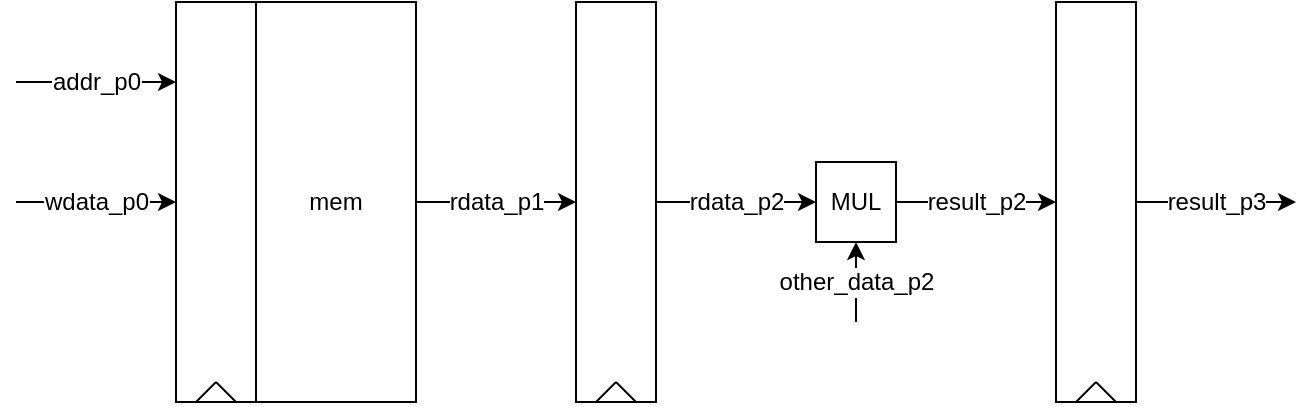 <mxfile version="11.1.1" type="device"><diagram id="F8Rawh91bJHK33MpA1xN" name="ram_plus_mul_rtl"><mxGraphModel dx="1102" dy="1002" grid="1" gridSize="10" guides="1" tooltips="1" connect="1" arrows="1" fold="1" page="1" pageScale="1" pageWidth="850" pageHeight="1100" math="0" shadow="0"><root><mxCell id="0"/><mxCell id="1" parent="0"/><mxCell id="uRjiAR_luEBCarCoRx0b-1" value="mem" style="rounded=0;whiteSpace=wrap;html=1;" vertex="1" parent="1"><mxGeometry x="240" y="200" width="80" height="200" as="geometry"/></mxCell><mxCell id="uRjiAR_luEBCarCoRx0b-5" value="" style="group" vertex="1" connectable="0" parent="1"><mxGeometry x="200" y="200" width="40" height="200" as="geometry"/></mxCell><mxCell id="uRjiAR_luEBCarCoRx0b-2" value="" style="rounded=0;whiteSpace=wrap;html=1;" vertex="1" parent="uRjiAR_luEBCarCoRx0b-5"><mxGeometry width="40" height="200" as="geometry"/></mxCell><mxCell id="uRjiAR_luEBCarCoRx0b-3" value="" style="endArrow=none;html=1;" edge="1" parent="uRjiAR_luEBCarCoRx0b-5"><mxGeometry width="50" height="50" relative="1" as="geometry"><mxPoint x="10" y="200" as="sourcePoint"/><mxPoint x="20" y="190" as="targetPoint"/></mxGeometry></mxCell><mxCell id="uRjiAR_luEBCarCoRx0b-4" value="" style="endArrow=none;html=1;exitX=0.75;exitY=1;exitDx=0;exitDy=0;" edge="1" parent="uRjiAR_luEBCarCoRx0b-5" source="uRjiAR_luEBCarCoRx0b-2"><mxGeometry width="50" height="50" relative="1" as="geometry"><mxPoint y="270" as="sourcePoint"/><mxPoint x="20" y="190" as="targetPoint"/></mxGeometry></mxCell><mxCell id="uRjiAR_luEBCarCoRx0b-6" value="" style="endArrow=classic;html=1;" edge="1" parent="1"><mxGeometry width="50" height="50" relative="1" as="geometry"><mxPoint x="120" y="240" as="sourcePoint"/><mxPoint x="200" y="240" as="targetPoint"/></mxGeometry></mxCell><mxCell id="uRjiAR_luEBCarCoRx0b-7" value="addr_p0" style="text;html=1;resizable=0;points=[];align=center;verticalAlign=middle;labelBackgroundColor=#ffffff;" vertex="1" connectable="0" parent="uRjiAR_luEBCarCoRx0b-6"><mxGeometry x="0.3" y="-1" relative="1" as="geometry"><mxPoint x="-12" y="-1" as="offset"/></mxGeometry></mxCell><mxCell id="uRjiAR_luEBCarCoRx0b-8" value="" style="endArrow=classic;html=1;" edge="1" parent="1"><mxGeometry width="50" height="50" relative="1" as="geometry"><mxPoint x="120" y="300" as="sourcePoint"/><mxPoint x="200" y="300" as="targetPoint"/></mxGeometry></mxCell><mxCell id="uRjiAR_luEBCarCoRx0b-9" value="wdata_p0" style="text;html=1;resizable=0;points=[];align=center;verticalAlign=middle;labelBackgroundColor=#ffffff;" vertex="1" connectable="0" parent="uRjiAR_luEBCarCoRx0b-8"><mxGeometry x="0.3" y="-1" relative="1" as="geometry"><mxPoint x="-12" y="-1" as="offset"/></mxGeometry></mxCell><mxCell id="uRjiAR_luEBCarCoRx0b-10" value="" style="endArrow=classic;html=1;" edge="1" parent="1"><mxGeometry width="50" height="50" relative="1" as="geometry"><mxPoint x="320" y="300.0" as="sourcePoint"/><mxPoint x="400" y="300.0" as="targetPoint"/></mxGeometry></mxCell><mxCell id="uRjiAR_luEBCarCoRx0b-11" value="rdata_p1" style="text;html=1;resizable=0;points=[];align=center;verticalAlign=middle;labelBackgroundColor=#ffffff;" vertex="1" connectable="0" parent="uRjiAR_luEBCarCoRx0b-10"><mxGeometry x="0.3" y="-1" relative="1" as="geometry"><mxPoint x="-12" y="-1" as="offset"/></mxGeometry></mxCell><mxCell id="uRjiAR_luEBCarCoRx0b-12" value="" style="group" vertex="1" connectable="0" parent="1"><mxGeometry x="400" y="200" width="40" height="200" as="geometry"/></mxCell><mxCell id="uRjiAR_luEBCarCoRx0b-13" value="" style="rounded=0;whiteSpace=wrap;html=1;" vertex="1" parent="uRjiAR_luEBCarCoRx0b-12"><mxGeometry width="40" height="200" as="geometry"/></mxCell><mxCell id="uRjiAR_luEBCarCoRx0b-14" value="" style="endArrow=none;html=1;" edge="1" parent="uRjiAR_luEBCarCoRx0b-12"><mxGeometry width="50" height="50" relative="1" as="geometry"><mxPoint x="10" y="200" as="sourcePoint"/><mxPoint x="20" y="190" as="targetPoint"/></mxGeometry></mxCell><mxCell id="uRjiAR_luEBCarCoRx0b-15" value="" style="endArrow=none;html=1;exitX=0.75;exitY=1;exitDx=0;exitDy=0;" edge="1" parent="uRjiAR_luEBCarCoRx0b-12" source="uRjiAR_luEBCarCoRx0b-13"><mxGeometry width="50" height="50" relative="1" as="geometry"><mxPoint y="270" as="sourcePoint"/><mxPoint x="20" y="190" as="targetPoint"/></mxGeometry></mxCell><mxCell id="uRjiAR_luEBCarCoRx0b-17" value="" style="endArrow=classic;html=1;" edge="1" parent="1"><mxGeometry width="50" height="50" relative="1" as="geometry"><mxPoint x="440" y="300.0" as="sourcePoint"/><mxPoint x="520" y="300.0" as="targetPoint"/></mxGeometry></mxCell><mxCell id="uRjiAR_luEBCarCoRx0b-18" value="rdata_p2" style="text;html=1;resizable=0;points=[];align=center;verticalAlign=middle;labelBackgroundColor=#ffffff;" vertex="1" connectable="0" parent="uRjiAR_luEBCarCoRx0b-17"><mxGeometry x="0.3" y="-1" relative="1" as="geometry"><mxPoint x="-12" y="-1" as="offset"/></mxGeometry></mxCell><mxCell id="uRjiAR_luEBCarCoRx0b-19" value="MUL" style="rounded=0;whiteSpace=wrap;html=1;" vertex="1" parent="1"><mxGeometry x="520" y="280" width="40" height="40" as="geometry"/></mxCell><mxCell id="uRjiAR_luEBCarCoRx0b-20" value="" style="endArrow=classic;html=1;entryX=0.5;entryY=1;entryDx=0;entryDy=0;" edge="1" parent="1" target="uRjiAR_luEBCarCoRx0b-19"><mxGeometry width="50" height="50" relative="1" as="geometry"><mxPoint x="540" y="360" as="sourcePoint"/><mxPoint x="540" y="360.0" as="targetPoint"/></mxGeometry></mxCell><mxCell id="uRjiAR_luEBCarCoRx0b-21" value="other_data_p2" style="text;html=1;resizable=0;points=[];align=center;verticalAlign=middle;labelBackgroundColor=#ffffff;" vertex="1" connectable="0" parent="uRjiAR_luEBCarCoRx0b-20"><mxGeometry x="0.3" y="-1" relative="1" as="geometry"><mxPoint x="-1" y="6" as="offset"/></mxGeometry></mxCell><mxCell id="uRjiAR_luEBCarCoRx0b-23" value="" style="group" vertex="1" connectable="0" parent="1"><mxGeometry x="640" y="200" width="40" height="200" as="geometry"/></mxCell><mxCell id="uRjiAR_luEBCarCoRx0b-24" value="" style="rounded=0;whiteSpace=wrap;html=1;" vertex="1" parent="uRjiAR_luEBCarCoRx0b-23"><mxGeometry width="40" height="200" as="geometry"/></mxCell><mxCell id="uRjiAR_luEBCarCoRx0b-25" value="" style="endArrow=none;html=1;" edge="1" parent="uRjiAR_luEBCarCoRx0b-23"><mxGeometry width="50" height="50" relative="1" as="geometry"><mxPoint x="10" y="200" as="sourcePoint"/><mxPoint x="20" y="190" as="targetPoint"/></mxGeometry></mxCell><mxCell id="uRjiAR_luEBCarCoRx0b-26" value="" style="endArrow=none;html=1;exitX=0.75;exitY=1;exitDx=0;exitDy=0;" edge="1" parent="uRjiAR_luEBCarCoRx0b-23" source="uRjiAR_luEBCarCoRx0b-24"><mxGeometry width="50" height="50" relative="1" as="geometry"><mxPoint y="270" as="sourcePoint"/><mxPoint x="20" y="190" as="targetPoint"/></mxGeometry></mxCell><mxCell id="uRjiAR_luEBCarCoRx0b-27" value="" style="endArrow=classic;html=1;" edge="1" parent="1"><mxGeometry width="50" height="50" relative="1" as="geometry"><mxPoint x="560" y="300.0" as="sourcePoint"/><mxPoint x="640" y="300.0" as="targetPoint"/></mxGeometry></mxCell><mxCell id="uRjiAR_luEBCarCoRx0b-28" value="result_p2" style="text;html=1;resizable=0;points=[];align=center;verticalAlign=middle;labelBackgroundColor=#ffffff;" vertex="1" connectable="0" parent="uRjiAR_luEBCarCoRx0b-27"><mxGeometry x="0.3" y="-1" relative="1" as="geometry"><mxPoint x="-12" y="-1" as="offset"/></mxGeometry></mxCell><mxCell id="uRjiAR_luEBCarCoRx0b-29" value="" style="endArrow=classic;html=1;" edge="1" parent="1"><mxGeometry width="50" height="50" relative="1" as="geometry"><mxPoint x="680" y="300.0" as="sourcePoint"/><mxPoint x="760" y="300.0" as="targetPoint"/></mxGeometry></mxCell><mxCell id="uRjiAR_luEBCarCoRx0b-30" value="result_p3" style="text;html=1;resizable=0;points=[];align=center;verticalAlign=middle;labelBackgroundColor=#ffffff;" vertex="1" connectable="0" parent="uRjiAR_luEBCarCoRx0b-29"><mxGeometry x="0.3" y="-1" relative="1" as="geometry"><mxPoint x="-12" y="-1" as="offset"/></mxGeometry></mxCell></root></mxGraphModel></diagram><diagram name="ram_plus_mul_gates1" id="5aWnoRCx3RgwlLNKOyZQ"><mxGraphModel dx="918" dy="835" grid="1" gridSize="10" guides="1" tooltips="1" connect="1" arrows="1" fold="1" page="1" pageScale="1" pageWidth="850" pageHeight="1100" math="0" shadow="0"><root><mxCell id="THtdWLDlGF9wWPqANGy4-0"/><mxCell id="THtdWLDlGF9wWPqANGy4-1" parent="THtdWLDlGF9wWPqANGy4-0"/><mxCell id="cHC4KxcPiF5k58rFDHeR-0" value="" style="rounded=0;whiteSpace=wrap;html=1;" vertex="1" parent="THtdWLDlGF9wWPqANGy4-1"><mxGeometry x="180" y="190" width="200" height="230" as="geometry"/></mxCell><mxCell id="THtdWLDlGF9wWPqANGy4-30" value="" style="rounded=0;whiteSpace=wrap;html=1;" vertex="1" parent="THtdWLDlGF9wWPqANGy4-1"><mxGeometry x="400" y="190" width="240" height="230" as="geometry"/></mxCell><mxCell id="THtdWLDlGF9wWPqANGy4-2" value="mem" style="rounded=0;whiteSpace=wrap;html=1;" vertex="1" parent="THtdWLDlGF9wWPqANGy4-1"><mxGeometry x="240" y="200" width="80" height="200" as="geometry"/></mxCell><mxCell id="THtdWLDlGF9wWPqANGy4-3" value="" style="group" vertex="1" connectable="0" parent="THtdWLDlGF9wWPqANGy4-1"><mxGeometry x="200" y="200" width="40" height="200" as="geometry"/></mxCell><mxCell id="THtdWLDlGF9wWPqANGy4-4" value="" style="rounded=0;whiteSpace=wrap;html=1;" vertex="1" parent="THtdWLDlGF9wWPqANGy4-3"><mxGeometry width="40" height="200" as="geometry"/></mxCell><mxCell id="THtdWLDlGF9wWPqANGy4-5" value="" style="endArrow=none;html=1;" edge="1" parent="THtdWLDlGF9wWPqANGy4-3"><mxGeometry width="50" height="50" relative="1" as="geometry"><mxPoint x="10" y="200" as="sourcePoint"/><mxPoint x="20" y="190" as="targetPoint"/></mxGeometry></mxCell><mxCell id="THtdWLDlGF9wWPqANGy4-6" value="" style="endArrow=none;html=1;exitX=0.75;exitY=1;exitDx=0;exitDy=0;" edge="1" parent="THtdWLDlGF9wWPqANGy4-3" source="THtdWLDlGF9wWPqANGy4-4"><mxGeometry width="50" height="50" relative="1" as="geometry"><mxPoint y="270" as="sourcePoint"/><mxPoint x="20" y="190" as="targetPoint"/></mxGeometry></mxCell><mxCell id="THtdWLDlGF9wWPqANGy4-7" value="" style="endArrow=classic;html=1;" edge="1" parent="THtdWLDlGF9wWPqANGy4-1"><mxGeometry width="50" height="50" relative="1" as="geometry"><mxPoint x="120" y="240" as="sourcePoint"/><mxPoint x="200" y="240" as="targetPoint"/></mxGeometry></mxCell><mxCell id="THtdWLDlGF9wWPqANGy4-8" value="addr_p0" style="text;html=1;resizable=0;points=[];align=center;verticalAlign=middle;labelBackgroundColor=#ffffff;" vertex="1" connectable="0" parent="THtdWLDlGF9wWPqANGy4-7"><mxGeometry x="0.3" y="-1" relative="1" as="geometry"><mxPoint x="-12" y="-1" as="offset"/></mxGeometry></mxCell><mxCell id="THtdWLDlGF9wWPqANGy4-9" value="" style="endArrow=classic;html=1;" edge="1" parent="THtdWLDlGF9wWPqANGy4-1"><mxGeometry width="50" height="50" relative="1" as="geometry"><mxPoint x="120" y="300" as="sourcePoint"/><mxPoint x="200" y="300" as="targetPoint"/></mxGeometry></mxCell><mxCell id="THtdWLDlGF9wWPqANGy4-10" value="wdata_p0" style="text;html=1;resizable=0;points=[];align=center;verticalAlign=middle;labelBackgroundColor=#ffffff;" vertex="1" connectable="0" parent="THtdWLDlGF9wWPqANGy4-9"><mxGeometry x="0.3" y="-1" relative="1" as="geometry"><mxPoint x="-12" y="-1" as="offset"/></mxGeometry></mxCell><mxCell id="THtdWLDlGF9wWPqANGy4-13" value="" style="group" vertex="1" connectable="0" parent="THtdWLDlGF9wWPqANGy4-1"><mxGeometry x="320" y="200" width="40" height="200" as="geometry"/></mxCell><mxCell id="THtdWLDlGF9wWPqANGy4-14" value="" style="rounded=0;whiteSpace=wrap;html=1;" vertex="1" parent="THtdWLDlGF9wWPqANGy4-13"><mxGeometry width="40" height="200" as="geometry"/></mxCell><mxCell id="THtdWLDlGF9wWPqANGy4-15" value="" style="endArrow=none;html=1;" edge="1" parent="THtdWLDlGF9wWPqANGy4-13"><mxGeometry width="50" height="50" relative="1" as="geometry"><mxPoint x="10" y="200" as="sourcePoint"/><mxPoint x="20" y="190" as="targetPoint"/></mxGeometry></mxCell><mxCell id="THtdWLDlGF9wWPqANGy4-16" value="" style="endArrow=none;html=1;exitX=0.75;exitY=1;exitDx=0;exitDy=0;" edge="1" parent="THtdWLDlGF9wWPqANGy4-13" source="THtdWLDlGF9wWPqANGy4-14"><mxGeometry width="50" height="50" relative="1" as="geometry"><mxPoint y="270" as="sourcePoint"/><mxPoint x="20" y="190" as="targetPoint"/></mxGeometry></mxCell><mxCell id="THtdWLDlGF9wWPqANGy4-17" value="" style="endArrow=classic;html=1;" edge="1" parent="THtdWLDlGF9wWPqANGy4-1"><mxGeometry width="50" height="50" relative="1" as="geometry"><mxPoint x="360" y="300.0" as="sourcePoint"/><mxPoint x="440" y="300.0" as="targetPoint"/></mxGeometry></mxCell><mxCell id="THtdWLDlGF9wWPqANGy4-18" value="rdata_p2" style="text;html=1;resizable=0;points=[];align=center;verticalAlign=middle;labelBackgroundColor=#ffffff;" vertex="1" connectable="0" parent="THtdWLDlGF9wWPqANGy4-17"><mxGeometry x="0.3" y="-1" relative="1" as="geometry"><mxPoint x="-12" y="-1" as="offset"/></mxGeometry></mxCell><mxCell id="THtdWLDlGF9wWPqANGy4-19" value="MUL" style="rounded=0;whiteSpace=wrap;html=1;" vertex="1" parent="THtdWLDlGF9wWPqANGy4-1"><mxGeometry x="440" y="280" width="40" height="40" as="geometry"/></mxCell><mxCell id="THtdWLDlGF9wWPqANGy4-20" value="" style="endArrow=classic;html=1;entryX=0.5;entryY=1;entryDx=0;entryDy=0;" edge="1" parent="THtdWLDlGF9wWPqANGy4-1" target="THtdWLDlGF9wWPqANGy4-19"><mxGeometry width="50" height="50" relative="1" as="geometry"><mxPoint x="460" y="360" as="sourcePoint"/><mxPoint x="460" y="360.0" as="targetPoint"/></mxGeometry></mxCell><mxCell id="THtdWLDlGF9wWPqANGy4-21" value="other_data_p2" style="text;html=1;resizable=0;points=[];align=center;verticalAlign=middle;labelBackgroundColor=#ffffff;" vertex="1" connectable="0" parent="THtdWLDlGF9wWPqANGy4-20"><mxGeometry x="0.3" y="-1" relative="1" as="geometry"><mxPoint x="-1" y="6" as="offset"/></mxGeometry></mxCell><mxCell id="THtdWLDlGF9wWPqANGy4-22" value="" style="group" vertex="1" connectable="0" parent="THtdWLDlGF9wWPqANGy4-1"><mxGeometry x="560" y="200" width="40" height="200" as="geometry"/></mxCell><mxCell id="THtdWLDlGF9wWPqANGy4-23" value="" style="rounded=0;whiteSpace=wrap;html=1;" vertex="1" parent="THtdWLDlGF9wWPqANGy4-22"><mxGeometry width="40" height="200" as="geometry"/></mxCell><mxCell id="THtdWLDlGF9wWPqANGy4-24" value="" style="endArrow=none;html=1;" edge="1" parent="THtdWLDlGF9wWPqANGy4-22"><mxGeometry width="50" height="50" relative="1" as="geometry"><mxPoint x="10" y="200" as="sourcePoint"/><mxPoint x="20" y="190" as="targetPoint"/></mxGeometry></mxCell><mxCell id="THtdWLDlGF9wWPqANGy4-25" value="" style="endArrow=none;html=1;exitX=0.75;exitY=1;exitDx=0;exitDy=0;" edge="1" parent="THtdWLDlGF9wWPqANGy4-22" source="THtdWLDlGF9wWPqANGy4-23"><mxGeometry width="50" height="50" relative="1" as="geometry"><mxPoint y="270" as="sourcePoint"/><mxPoint x="20" y="190" as="targetPoint"/></mxGeometry></mxCell><mxCell id="THtdWLDlGF9wWPqANGy4-26" value="" style="endArrow=classic;html=1;" edge="1" parent="THtdWLDlGF9wWPqANGy4-1"><mxGeometry width="50" height="50" relative="1" as="geometry"><mxPoint x="480" y="300.0" as="sourcePoint"/><mxPoint x="560" y="300.0" as="targetPoint"/></mxGeometry></mxCell><mxCell id="THtdWLDlGF9wWPqANGy4-27" value="result_p2" style="text;html=1;resizable=0;points=[];align=center;verticalAlign=middle;labelBackgroundColor=#ffffff;" vertex="1" connectable="0" parent="THtdWLDlGF9wWPqANGy4-26"><mxGeometry x="0.3" y="-1" relative="1" as="geometry"><mxPoint x="-12" y="-1" as="offset"/></mxGeometry></mxCell><mxCell id="THtdWLDlGF9wWPqANGy4-28" value="" style="endArrow=classic;html=1;" edge="1" parent="THtdWLDlGF9wWPqANGy4-1"><mxGeometry width="50" height="50" relative="1" as="geometry"><mxPoint x="600" y="300.0" as="sourcePoint"/><mxPoint x="680" y="300.0" as="targetPoint"/></mxGeometry></mxCell><mxCell id="THtdWLDlGF9wWPqANGy4-29" value="result_p3" style="text;html=1;resizable=0;points=[];align=center;verticalAlign=middle;labelBackgroundColor=#ffffff;" vertex="1" connectable="0" parent="THtdWLDlGF9wWPqANGy4-28"><mxGeometry x="0.3" y="-1" relative="1" as="geometry"><mxPoint x="-12" y="-1" as="offset"/></mxGeometry></mxCell><mxCell id="THtdWLDlGF9wWPqANGy4-31" value="DSP" style="text;html=1;strokeColor=none;fillColor=none;align=center;verticalAlign=middle;whiteSpace=wrap;rounded=0;" vertex="1" parent="THtdWLDlGF9wWPqANGy4-1"><mxGeometry x="600" y="170" width="40" height="20" as="geometry"/></mxCell><mxCell id="cHC4KxcPiF5k58rFDHeR-1" value="RAM" style="text;html=1;strokeColor=none;fillColor=none;align=center;verticalAlign=middle;whiteSpace=wrap;rounded=0;" vertex="1" parent="THtdWLDlGF9wWPqANGy4-1"><mxGeometry x="340" y="170" width="40" height="20" as="geometry"/></mxCell></root></mxGraphModel></diagram><diagram name="ram_plus_mul_gates2" id="bX4MxeGY64Wd9S2OxXEG"><mxGraphModel dx="1102" dy="1002" grid="1" gridSize="10" guides="1" tooltips="1" connect="1" arrows="1" fold="1" page="1" pageScale="1" pageWidth="850" pageHeight="1100" math="0" shadow="0"><root><mxCell id="SgveXmPDZiHDQnVJqQDJ-0"/><mxCell id="SgveXmPDZiHDQnVJqQDJ-1" parent="SgveXmPDZiHDQnVJqQDJ-0"/><mxCell id="US6GUwqQH1JBGCCu-F0K-0" value="" style="rounded=0;whiteSpace=wrap;html=1;" vertex="1" parent="SgveXmPDZiHDQnVJqQDJ-1"><mxGeometry x="180" y="190" width="160" height="230" as="geometry"/></mxCell><mxCell id="kWBt9q-JbZtSdX9YTDkX-0" value="" style="rounded=0;whiteSpace=wrap;html=1;" vertex="1" parent="SgveXmPDZiHDQnVJqQDJ-1"><mxGeometry x="380" y="190" width="320" height="230" as="geometry"/></mxCell><mxCell id="SgveXmPDZiHDQnVJqQDJ-2" value="mem" style="rounded=0;whiteSpace=wrap;html=1;" vertex="1" parent="SgveXmPDZiHDQnVJqQDJ-1"><mxGeometry x="240" y="200" width="80" height="200" as="geometry"/></mxCell><mxCell id="SgveXmPDZiHDQnVJqQDJ-3" value="" style="group" vertex="1" connectable="0" parent="SgveXmPDZiHDQnVJqQDJ-1"><mxGeometry x="200" y="200" width="40" height="200" as="geometry"/></mxCell><mxCell id="SgveXmPDZiHDQnVJqQDJ-4" value="" style="rounded=0;whiteSpace=wrap;html=1;" vertex="1" parent="SgveXmPDZiHDQnVJqQDJ-3"><mxGeometry width="40" height="200" as="geometry"/></mxCell><mxCell id="SgveXmPDZiHDQnVJqQDJ-5" value="" style="endArrow=none;html=1;" edge="1" parent="SgveXmPDZiHDQnVJqQDJ-3"><mxGeometry width="50" height="50" relative="1" as="geometry"><mxPoint x="10" y="200" as="sourcePoint"/><mxPoint x="20" y="190" as="targetPoint"/></mxGeometry></mxCell><mxCell id="SgveXmPDZiHDQnVJqQDJ-6" value="" style="endArrow=none;html=1;exitX=0.75;exitY=1;exitDx=0;exitDy=0;" edge="1" parent="SgveXmPDZiHDQnVJqQDJ-3" source="SgveXmPDZiHDQnVJqQDJ-4"><mxGeometry width="50" height="50" relative="1" as="geometry"><mxPoint y="270" as="sourcePoint"/><mxPoint x="20" y="190" as="targetPoint"/></mxGeometry></mxCell><mxCell id="SgveXmPDZiHDQnVJqQDJ-7" value="" style="endArrow=classic;html=1;" edge="1" parent="SgveXmPDZiHDQnVJqQDJ-1"><mxGeometry width="50" height="50" relative="1" as="geometry"><mxPoint x="120" y="240" as="sourcePoint"/><mxPoint x="200" y="240" as="targetPoint"/></mxGeometry></mxCell><mxCell id="SgveXmPDZiHDQnVJqQDJ-8" value="addr_p0" style="text;html=1;resizable=0;points=[];align=center;verticalAlign=middle;labelBackgroundColor=#ffffff;" vertex="1" connectable="0" parent="SgveXmPDZiHDQnVJqQDJ-7"><mxGeometry x="0.3" y="-1" relative="1" as="geometry"><mxPoint x="-12" y="-1" as="offset"/></mxGeometry></mxCell><mxCell id="SgveXmPDZiHDQnVJqQDJ-9" value="" style="endArrow=classic;html=1;" edge="1" parent="SgveXmPDZiHDQnVJqQDJ-1"><mxGeometry width="50" height="50" relative="1" as="geometry"><mxPoint x="120" y="300" as="sourcePoint"/><mxPoint x="200" y="300" as="targetPoint"/></mxGeometry></mxCell><mxCell id="SgveXmPDZiHDQnVJqQDJ-10" value="wdata_p0" style="text;html=1;resizable=0;points=[];align=center;verticalAlign=middle;labelBackgroundColor=#ffffff;" vertex="1" connectable="0" parent="SgveXmPDZiHDQnVJqQDJ-9"><mxGeometry x="0.3" y="-1" relative="1" as="geometry"><mxPoint x="-12" y="-1" as="offset"/></mxGeometry></mxCell><mxCell id="SgveXmPDZiHDQnVJqQDJ-11" value="" style="endArrow=classic;html=1;" edge="1" parent="SgveXmPDZiHDQnVJqQDJ-1"><mxGeometry width="50" height="50" relative="1" as="geometry"><mxPoint x="320" y="300.0" as="sourcePoint"/><mxPoint x="400" y="300.0" as="targetPoint"/></mxGeometry></mxCell><mxCell id="SgveXmPDZiHDQnVJqQDJ-12" value="rdata_p1" style="text;html=1;resizable=0;points=[];align=center;verticalAlign=middle;labelBackgroundColor=#ffffff;" vertex="1" connectable="0" parent="SgveXmPDZiHDQnVJqQDJ-11"><mxGeometry x="0.3" y="-1" relative="1" as="geometry"><mxPoint x="-12" y="-1" as="offset"/></mxGeometry></mxCell><mxCell id="SgveXmPDZiHDQnVJqQDJ-13" value="" style="group" vertex="1" connectable="0" parent="SgveXmPDZiHDQnVJqQDJ-1"><mxGeometry x="400" y="200" width="40" height="200" as="geometry"/></mxCell><mxCell id="SgveXmPDZiHDQnVJqQDJ-14" value="" style="rounded=0;whiteSpace=wrap;html=1;" vertex="1" parent="SgveXmPDZiHDQnVJqQDJ-13"><mxGeometry width="40" height="200" as="geometry"/></mxCell><mxCell id="SgveXmPDZiHDQnVJqQDJ-15" value="" style="endArrow=none;html=1;" edge="1" parent="SgveXmPDZiHDQnVJqQDJ-13"><mxGeometry width="50" height="50" relative="1" as="geometry"><mxPoint x="10" y="200" as="sourcePoint"/><mxPoint x="20" y="190" as="targetPoint"/></mxGeometry></mxCell><mxCell id="SgveXmPDZiHDQnVJqQDJ-16" value="" style="endArrow=none;html=1;exitX=0.75;exitY=1;exitDx=0;exitDy=0;" edge="1" parent="SgveXmPDZiHDQnVJqQDJ-13" source="SgveXmPDZiHDQnVJqQDJ-14"><mxGeometry width="50" height="50" relative="1" as="geometry"><mxPoint y="270" as="sourcePoint"/><mxPoint x="20" y="190" as="targetPoint"/></mxGeometry></mxCell><mxCell id="SgveXmPDZiHDQnVJqQDJ-17" value="" style="endArrow=classic;html=1;" edge="1" parent="SgveXmPDZiHDQnVJqQDJ-1"><mxGeometry width="50" height="50" relative="1" as="geometry"><mxPoint x="440" y="300.0" as="sourcePoint"/><mxPoint x="520" y="300.0" as="targetPoint"/></mxGeometry></mxCell><mxCell id="SgveXmPDZiHDQnVJqQDJ-18" value="rdata_p2" style="text;html=1;resizable=0;points=[];align=center;verticalAlign=middle;labelBackgroundColor=#ffffff;" vertex="1" connectable="0" parent="SgveXmPDZiHDQnVJqQDJ-17"><mxGeometry x="0.3" y="-1" relative="1" as="geometry"><mxPoint x="-12" y="-1" as="offset"/></mxGeometry></mxCell><mxCell id="SgveXmPDZiHDQnVJqQDJ-19" value="MUL" style="rounded=0;whiteSpace=wrap;html=1;" vertex="1" parent="SgveXmPDZiHDQnVJqQDJ-1"><mxGeometry x="520" y="280" width="40" height="40" as="geometry"/></mxCell><mxCell id="SgveXmPDZiHDQnVJqQDJ-20" value="" style="endArrow=classic;html=1;entryX=0.5;entryY=1;entryDx=0;entryDy=0;" edge="1" parent="SgveXmPDZiHDQnVJqQDJ-1" target="SgveXmPDZiHDQnVJqQDJ-19"><mxGeometry width="50" height="50" relative="1" as="geometry"><mxPoint x="540" y="360" as="sourcePoint"/><mxPoint x="540" y="360.0" as="targetPoint"/></mxGeometry></mxCell><mxCell id="SgveXmPDZiHDQnVJqQDJ-21" value="other_data_p2" style="text;html=1;resizable=0;points=[];align=center;verticalAlign=middle;labelBackgroundColor=#ffffff;" vertex="1" connectable="0" parent="SgveXmPDZiHDQnVJqQDJ-20"><mxGeometry x="0.3" y="-1" relative="1" as="geometry"><mxPoint x="-1" y="6" as="offset"/></mxGeometry></mxCell><mxCell id="SgveXmPDZiHDQnVJqQDJ-22" value="" style="group" vertex="1" connectable="0" parent="SgveXmPDZiHDQnVJqQDJ-1"><mxGeometry x="640" y="200" width="40" height="200" as="geometry"/></mxCell><mxCell id="SgveXmPDZiHDQnVJqQDJ-23" value="" style="rounded=0;whiteSpace=wrap;html=1;" vertex="1" parent="SgveXmPDZiHDQnVJqQDJ-22"><mxGeometry width="40" height="200" as="geometry"/></mxCell><mxCell id="SgveXmPDZiHDQnVJqQDJ-24" value="" style="endArrow=none;html=1;" edge="1" parent="SgveXmPDZiHDQnVJqQDJ-22"><mxGeometry width="50" height="50" relative="1" as="geometry"><mxPoint x="10" y="200" as="sourcePoint"/><mxPoint x="20" y="190" as="targetPoint"/></mxGeometry></mxCell><mxCell id="SgveXmPDZiHDQnVJqQDJ-25" value="" style="endArrow=none;html=1;exitX=0.75;exitY=1;exitDx=0;exitDy=0;" edge="1" parent="SgveXmPDZiHDQnVJqQDJ-22" source="SgveXmPDZiHDQnVJqQDJ-23"><mxGeometry width="50" height="50" relative="1" as="geometry"><mxPoint y="270" as="sourcePoint"/><mxPoint x="20" y="190" as="targetPoint"/></mxGeometry></mxCell><mxCell id="SgveXmPDZiHDQnVJqQDJ-26" value="" style="endArrow=classic;html=1;" edge="1" parent="SgveXmPDZiHDQnVJqQDJ-1"><mxGeometry width="50" height="50" relative="1" as="geometry"><mxPoint x="560" y="300.0" as="sourcePoint"/><mxPoint x="640" y="300.0" as="targetPoint"/></mxGeometry></mxCell><mxCell id="SgveXmPDZiHDQnVJqQDJ-27" value="result_p2" style="text;html=1;resizable=0;points=[];align=center;verticalAlign=middle;labelBackgroundColor=#ffffff;" vertex="1" connectable="0" parent="SgveXmPDZiHDQnVJqQDJ-26"><mxGeometry x="0.3" y="-1" relative="1" as="geometry"><mxPoint x="-12" y="-1" as="offset"/></mxGeometry></mxCell><mxCell id="SgveXmPDZiHDQnVJqQDJ-28" value="" style="endArrow=classic;html=1;" edge="1" parent="SgveXmPDZiHDQnVJqQDJ-1"><mxGeometry width="50" height="50" relative="1" as="geometry"><mxPoint x="680" y="300.0" as="sourcePoint"/><mxPoint x="760" y="300.0" as="targetPoint"/></mxGeometry></mxCell><mxCell id="SgveXmPDZiHDQnVJqQDJ-29" value="result_p3" style="text;html=1;resizable=0;points=[];align=center;verticalAlign=middle;labelBackgroundColor=#ffffff;" vertex="1" connectable="0" parent="SgveXmPDZiHDQnVJqQDJ-28"><mxGeometry x="0.3" y="-1" relative="1" as="geometry"><mxPoint x="-12" y="-1" as="offset"/></mxGeometry></mxCell><mxCell id="b3_z3DuvS_-ZdXE4PL5x-0" value="DSP" style="text;html=1;strokeColor=none;fillColor=none;align=center;verticalAlign=middle;whiteSpace=wrap;rounded=0;" vertex="1" parent="SgveXmPDZiHDQnVJqQDJ-1"><mxGeometry x="660" y="170" width="40" height="20" as="geometry"/></mxCell><mxCell id="DSZUEQ_5nRlBv7ZBjTSR-0" value="RAM" style="text;html=1;strokeColor=none;fillColor=none;align=center;verticalAlign=middle;whiteSpace=wrap;rounded=0;" vertex="1" parent="SgveXmPDZiHDQnVJqQDJ-1"><mxGeometry x="300" y="170" width="40" height="20" as="geometry"/></mxCell></root></mxGraphModel></diagram></mxfile>